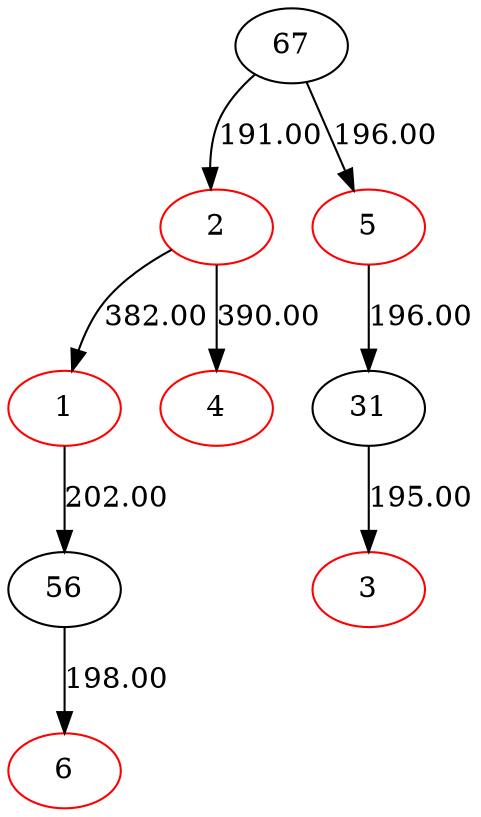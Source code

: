 digraph {
1[color=red]
2[color=red]
3[color=red]
67[color=black]
4[color=red]
5[color=red]
6[color=red]
56[color=black]
31[color=black]
31->3[label=195.00]
2->1[label=382.00]
5->31[label=196.00]
67->2[label=191.00]
2->4[label=390.00]
67->5[label=196.00]
1->56[label=202.00]
56->6[label=198.00]
}